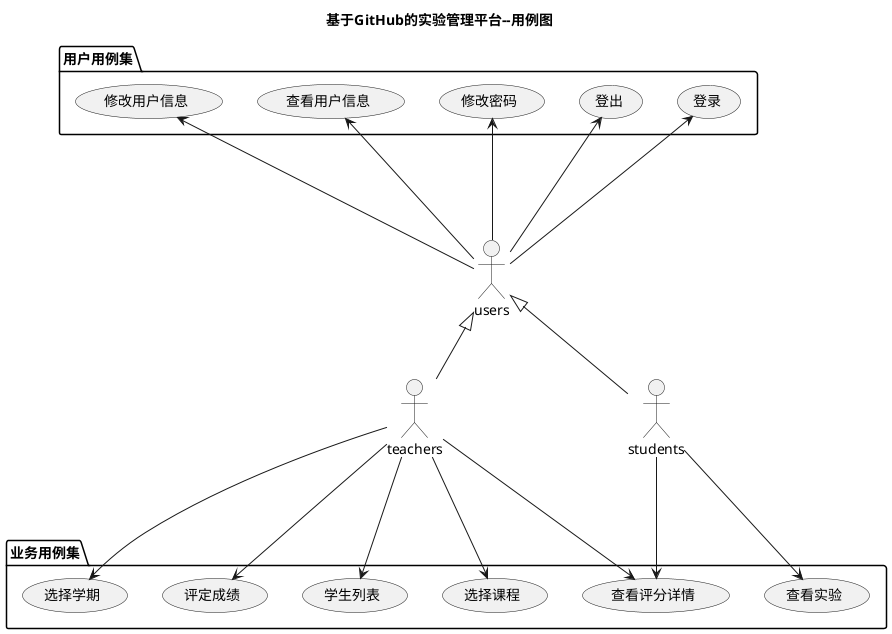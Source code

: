 @startuml
title 基于GitHub的实验管理平台--用例图

actor users
actor teachers
actor students

users <|-- teachers
users <|-- students


package 用户用例集 {
users --up-> (登录)
users --up-> (登出)
users --up-> (修改密码)
users --up-> (查看用户信息)
users --up-> (修改用户信息)
}

package 业务用例集 {
teachers ---> (选择学期)
teachers ---> (评定成绩)
teachers ---> (学生列表)
teachers ---> (选择课程)
teachers ---> (查看评分详情)

students ---> (查看评分详情)
students ---> (查看实验)

}

@enduml
